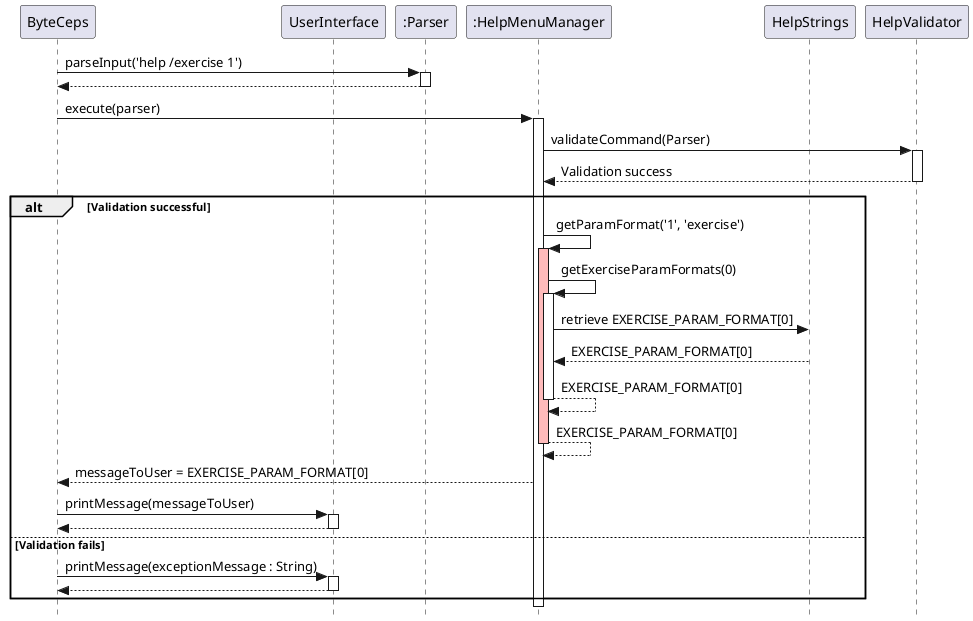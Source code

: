 @startuml SequenceDiagram
skinparam classAttributeIconSize 0
skinparam style strictuml
participant ByteCeps as User
participant UserInterface
participant ":Parser" as Parser
participant ":HelpMenuManager" as HelpMenuManager
participant HelpStrings
participant HelpValidator as Validator


User -> Parser : parseInput('help /exercise 1')
activate Parser
User <-- Parser
deactivate Parser

User -> HelpMenuManager : execute(parser)
activate HelpMenuManager

HelpMenuManager -> Validator : validateCommand(Parser)
activate Validator
Validator --> HelpMenuManager : Validation success
deactivate Validator

alt Validation successful
    HelpMenuManager -> HelpMenuManager : getParamFormat('1', 'exercise')
    activate HelpMenuManager #FFBBBB

    HelpMenuManager -> HelpMenuManager : getExerciseParamFormats(0)
    activate HelpMenuManager
    HelpMenuManager -> HelpStrings : retrieve EXERCISE_PARAM_FORMAT[0]
    HelpMenuManager <-- HelpStrings : EXERCISE_PARAM_FORMAT[0]
    HelpMenuManager --> HelpMenuManager: EXERCISE_PARAM_FORMAT[0]
    deactivate HelpMenuManager
    HelpMenuManager --> HelpMenuManager : EXERCISE_PARAM_FORMAT[0]
    deactivate HelpMenuManager #FFBBBB

    User <-- HelpMenuManager : messageToUser = EXERCISE_PARAM_FORMAT[0]
    User -> UserInterface: printMessage(messageToUser)
    activate UserInterface
    UserInterface --> User:
    deactivate UserInterface


else Validation fails
    User -> UserInterface: printMessage(exceptionMessage : String)
    activate UserInterface
    UserInterface --> User:
    deactivate UserInterface
end

@enduml